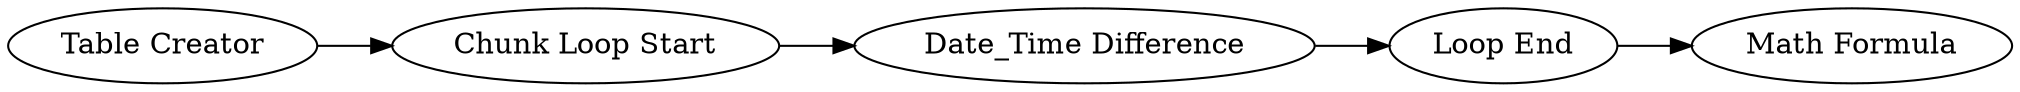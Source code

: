 digraph {
	2 -> 3
	3 -> 1
	4 -> 8
	1 -> 4
	1 [label="Date_Time Difference"]
	4 [label="Loop End"]
	8 [label="Math Formula"]
	3 [label="Chunk Loop Start"]
	2 [label="Table Creator"]
	rankdir=LR
}
